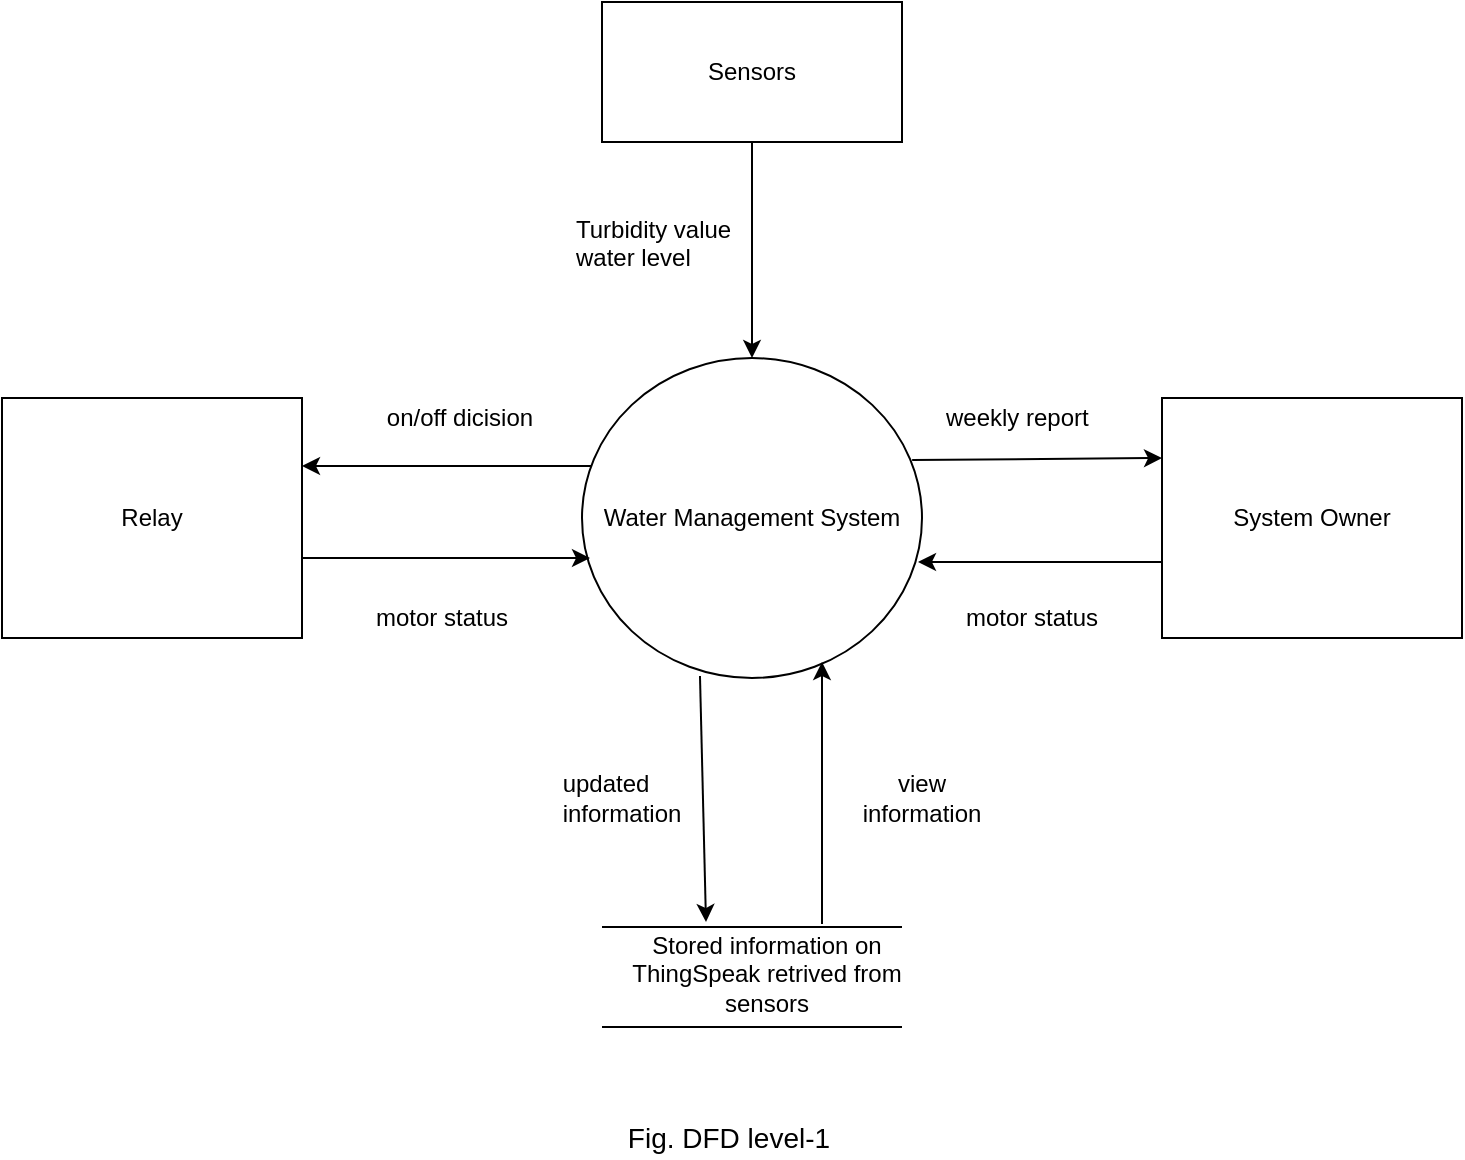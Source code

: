 <mxfile version="11.3.0" type="device" pages="1"><diagram id="yvJ_rSUUk0R7imhF0ymT" name="Page-1"><mxGraphModel dx="838" dy="520" grid="1" gridSize="10" guides="1" tooltips="1" connect="1" arrows="1" fold="1" page="1" pageScale="1" pageWidth="827" pageHeight="1169" math="0" shadow="0"><root><mxCell id="0"/><mxCell id="1" parent="0"/><mxCell id="WZgsHbm4gUnKNJFRIAA4-1" value="Water Management System" style="ellipse;whiteSpace=wrap;html=1;" parent="1" vertex="1"><mxGeometry x="340" y="260" width="170" height="160" as="geometry"/></mxCell><mxCell id="WZgsHbm4gUnKNJFRIAA4-2" value="System Owner" style="rounded=0;whiteSpace=wrap;html=1;" parent="1" vertex="1"><mxGeometry x="630" y="280" width="150" height="120" as="geometry"/></mxCell><mxCell id="WZgsHbm4gUnKNJFRIAA4-3" value="Relay" style="rounded=0;whiteSpace=wrap;html=1;" parent="1" vertex="1"><mxGeometry x="50" y="280" width="150" height="120" as="geometry"/></mxCell><mxCell id="WZgsHbm4gUnKNJFRIAA4-45" style="edgeStyle=orthogonalEdgeStyle;rounded=0;orthogonalLoop=1;jettySize=auto;html=1;entryX=0.5;entryY=0;entryDx=0;entryDy=0;startArrow=none;startFill=0;endArrow=classic;endFill=1;" parent="1" source="WZgsHbm4gUnKNJFRIAA4-10" target="WZgsHbm4gUnKNJFRIAA4-1" edge="1"><mxGeometry relative="1" as="geometry"/></mxCell><mxCell id="WZgsHbm4gUnKNJFRIAA4-10" value="&amp;nbsp;Sensors&amp;nbsp;" style="rounded=0;whiteSpace=wrap;html=1;" parent="1" vertex="1"><mxGeometry x="350" y="82" width="150" height="70" as="geometry"/></mxCell><mxCell id="WZgsHbm4gUnKNJFRIAA4-13" value="" style="endArrow=none;html=1;" parent="1" edge="1"><mxGeometry width="50" height="50" relative="1" as="geometry"><mxPoint x="350" y="544.5" as="sourcePoint"/><mxPoint x="500" y="544.5" as="targetPoint"/></mxGeometry></mxCell><mxCell id="WZgsHbm4gUnKNJFRIAA4-14" value="" style="endArrow=none;html=1;" parent="1" edge="1"><mxGeometry width="50" height="50" relative="1" as="geometry"><mxPoint x="350" y="594.5" as="sourcePoint"/><mxPoint x="500" y="594.5" as="targetPoint"/></mxGeometry></mxCell><mxCell id="WZgsHbm4gUnKNJFRIAA4-15" value="Stored information on ThingSpeak retrived from sensors" style="text;html=1;strokeColor=none;fillColor=none;align=center;verticalAlign=middle;whiteSpace=wrap;rounded=0;" parent="1" vertex="1"><mxGeometry x="345" y="543" width="175" height="50" as="geometry"/></mxCell><mxCell id="WZgsHbm4gUnKNJFRIAA4-23" value="" style="endArrow=none;html=1;startArrow=classic;startFill=1;endFill=0;" parent="1" edge="1"><mxGeometry width="50" height="50" relative="1" as="geometry"><mxPoint x="200" y="314" as="sourcePoint"/><mxPoint x="345" y="314" as="targetPoint"/></mxGeometry></mxCell><mxCell id="WZgsHbm4gUnKNJFRIAA4-24" value="" style="endArrow=classic;html=1;exitX=1;exitY=0.667;exitDx=0;exitDy=0;exitPerimeter=0;" parent="1" source="WZgsHbm4gUnKNJFRIAA4-3" edge="1"><mxGeometry width="50" height="50" relative="1" as="geometry"><mxPoint x="210" y="360" as="sourcePoint"/><mxPoint x="344" y="360" as="targetPoint"/></mxGeometry></mxCell><mxCell id="WZgsHbm4gUnKNJFRIAA4-25" value="" style="endArrow=classic;html=1;" parent="1" edge="1"><mxGeometry width="50" height="50" relative="1" as="geometry"><mxPoint x="630" y="362" as="sourcePoint"/><mxPoint x="508" y="362" as="targetPoint"/></mxGeometry></mxCell><mxCell id="WZgsHbm4gUnKNJFRIAA4-26" value="" style="endArrow=none;html=1;endFill=0;startArrow=classic;startFill=1;entryX=0.971;entryY=0.319;entryDx=0;entryDy=0;entryPerimeter=0;" parent="1" target="WZgsHbm4gUnKNJFRIAA4-1" edge="1"><mxGeometry width="50" height="50" relative="1" as="geometry"><mxPoint x="630" y="310" as="sourcePoint"/><mxPoint x="520" y="309" as="targetPoint"/></mxGeometry></mxCell><mxCell id="WZgsHbm4gUnKNJFRIAA4-28" value="" style="endArrow=none;html=1;startArrow=classic;startFill=1;endFill=0;" parent="1" edge="1"><mxGeometry width="50" height="50" relative="1" as="geometry"><mxPoint x="460" y="412" as="sourcePoint"/><mxPoint x="460" y="543" as="targetPoint"/></mxGeometry></mxCell><mxCell id="WZgsHbm4gUnKNJFRIAA4-29" value="" style="endArrow=classic;html=1;exitX=0.347;exitY=1;exitDx=0;exitDy=0;exitPerimeter=0;" parent="1" edge="1"><mxGeometry width="50" height="50" relative="1" as="geometry"><mxPoint x="398.99" y="419" as="sourcePoint"/><mxPoint x="402" y="542" as="targetPoint"/></mxGeometry></mxCell><mxCell id="WZgsHbm4gUnKNJFRIAA4-30" value="&lt;div style=&quot;text-align: left&quot;&gt;&lt;span&gt;updated information&lt;/span&gt;&lt;/div&gt;" style="text;html=1;strokeColor=none;fillColor=none;align=center;verticalAlign=middle;whiteSpace=wrap;rounded=0;" parent="1" vertex="1"><mxGeometry x="340" y="470" width="40" height="20" as="geometry"/></mxCell><mxCell id="WZgsHbm4gUnKNJFRIAA4-32" value="Turbidity value&lt;br&gt;water level" style="text;html=1;resizable=0;points=[];autosize=1;align=left;verticalAlign=top;spacingTop=-4;" parent="1" vertex="1"><mxGeometry x="335" y="186" width="90" height="30" as="geometry"/></mxCell><mxCell id="WZgsHbm4gUnKNJFRIAA4-35" value="motor status" style="text;html=1;strokeColor=none;fillColor=none;align=center;verticalAlign=middle;whiteSpace=wrap;rounded=0;" parent="1" vertex="1"><mxGeometry x="510" y="380" width="110" height="20" as="geometry"/></mxCell><mxCell id="WZgsHbm4gUnKNJFRIAA4-36" value="view information" style="text;html=1;strokeColor=none;fillColor=none;align=center;verticalAlign=middle;whiteSpace=wrap;rounded=0;" parent="1" vertex="1"><mxGeometry x="490" y="470" width="40" height="20" as="geometry"/></mxCell><mxCell id="WZgsHbm4gUnKNJFRIAA4-37" value="motor status" style="text;html=1;strokeColor=none;fillColor=none;align=center;verticalAlign=middle;whiteSpace=wrap;rounded=0;" parent="1" vertex="1"><mxGeometry x="230" y="380" width="80" height="20" as="geometry"/></mxCell><mxCell id="WZgsHbm4gUnKNJFRIAA4-38" value="on/off dicision" style="text;html=1;strokeColor=none;fillColor=none;align=center;verticalAlign=middle;whiteSpace=wrap;rounded=0;" parent="1" vertex="1"><mxGeometry x="239" y="280" width="80" height="20" as="geometry"/></mxCell><mxCell id="WZgsHbm4gUnKNJFRIAA4-41" value="weekly report" style="text;html=1;resizable=0;points=[];autosize=1;align=left;verticalAlign=top;spacingTop=-4;" parent="1" vertex="1"><mxGeometry x="520" y="280" width="90" height="20" as="geometry"/></mxCell><mxCell id="WZgsHbm4gUnKNJFRIAA4-42" value="&lt;font style=&quot;font-size: 14px&quot;&gt;Fig. DFD level-1&lt;/font&gt;" style="text;html=1;strokeColor=none;fillColor=none;align=center;verticalAlign=middle;whiteSpace=wrap;rounded=0;" parent="1" vertex="1"><mxGeometry x="336" y="640" width="155" height="20" as="geometry"/></mxCell></root></mxGraphModel></diagram></mxfile>